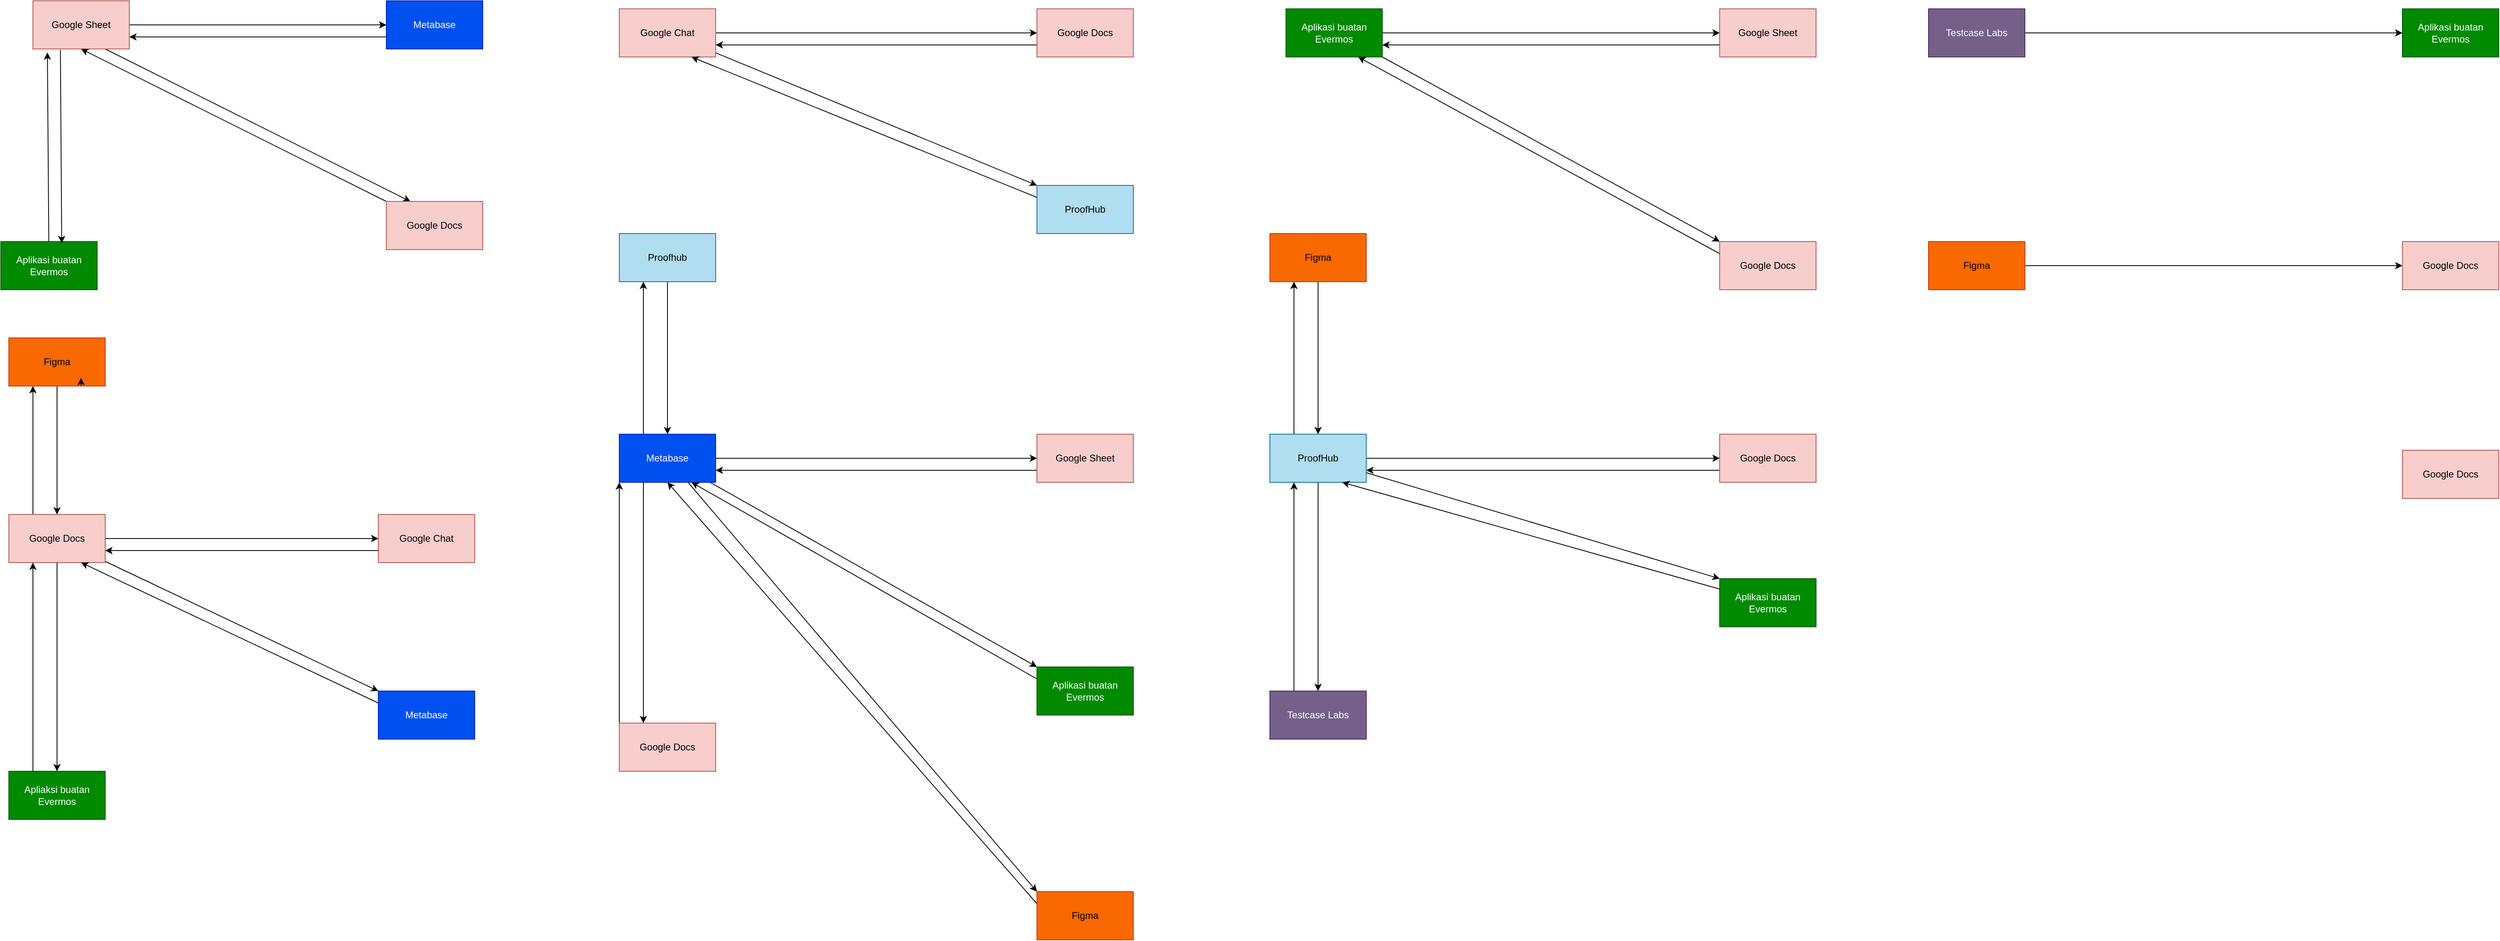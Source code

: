 <mxfile version="24.3.1" type="github">
  <diagram name="Page-1" id="E5z7_evESgjMb_As2ucQ">
    <mxGraphModel dx="1467" dy="723" grid="1" gridSize="10" guides="1" tooltips="1" connect="1" arrows="1" fold="1" page="1" pageScale="1" pageWidth="827" pageHeight="1169" math="0" shadow="0">
      <root>
        <mxCell id="0" />
        <mxCell id="1" parent="0" />
        <mxCell id="dNbxliVc7xj6Qj0FZMgo-4" value="" style="edgeStyle=orthogonalEdgeStyle;rounded=0;orthogonalLoop=1;jettySize=auto;html=1;" edge="1" parent="1" source="dNbxliVc7xj6Qj0FZMgo-1" target="dNbxliVc7xj6Qj0FZMgo-3">
          <mxGeometry relative="1" as="geometry" />
        </mxCell>
        <mxCell id="dNbxliVc7xj6Qj0FZMgo-11" style="edgeStyle=none;rounded=0;orthogonalLoop=1;jettySize=auto;html=1;entryX=0.25;entryY=0;entryDx=0;entryDy=0;exitX=0.75;exitY=1;exitDx=0;exitDy=0;" edge="1" parent="1" source="dNbxliVc7xj6Qj0FZMgo-1" target="dNbxliVc7xj6Qj0FZMgo-7">
          <mxGeometry relative="1" as="geometry" />
        </mxCell>
        <mxCell id="dNbxliVc7xj6Qj0FZMgo-1" value="Google Sheet" style="rounded=0;whiteSpace=wrap;html=1;fillColor=#f8cecc;strokeColor=#b85450;" vertex="1" parent="1">
          <mxGeometry x="180" y="40" width="120" height="60" as="geometry" />
        </mxCell>
        <mxCell id="dNbxliVc7xj6Qj0FZMgo-6" style="edgeStyle=orthogonalEdgeStyle;rounded=0;orthogonalLoop=1;jettySize=auto;html=1;entryX=1;entryY=0.75;entryDx=0;entryDy=0;" edge="1" parent="1" source="dNbxliVc7xj6Qj0FZMgo-3" target="dNbxliVc7xj6Qj0FZMgo-1">
          <mxGeometry relative="1" as="geometry">
            <Array as="points">
              <mxPoint x="540" y="85" />
              <mxPoint x="540" y="85" />
            </Array>
          </mxGeometry>
        </mxCell>
        <mxCell id="dNbxliVc7xj6Qj0FZMgo-3" value="Metabase" style="whiteSpace=wrap;html=1;rounded=0;fillColor=#0050ef;strokeColor=#001DBC;fontColor=#ffffff;" vertex="1" parent="1">
          <mxGeometry x="620" y="40" width="120" height="60" as="geometry" />
        </mxCell>
        <mxCell id="dNbxliVc7xj6Qj0FZMgo-8" style="rounded=0;orthogonalLoop=1;jettySize=auto;html=1;entryX=0.5;entryY=1;entryDx=0;entryDy=0;" edge="1" parent="1" source="dNbxliVc7xj6Qj0FZMgo-7" target="dNbxliVc7xj6Qj0FZMgo-1">
          <mxGeometry relative="1" as="geometry" />
        </mxCell>
        <mxCell id="dNbxliVc7xj6Qj0FZMgo-7" value="Google Docs" style="rounded=0;whiteSpace=wrap;html=1;fillColor=#f8cecc;strokeColor=#b85450;" vertex="1" parent="1">
          <mxGeometry x="620" y="290" width="120" height="60" as="geometry" />
        </mxCell>
        <mxCell id="dNbxliVc7xj6Qj0FZMgo-12" value="Aplikasi buatan Evermos" style="rounded=0;whiteSpace=wrap;html=1;fillColor=#008a00;strokeColor=#005700;fontColor=#ffffff;" vertex="1" parent="1">
          <mxGeometry x="140" y="340" width="120" height="60" as="geometry" />
        </mxCell>
        <mxCell id="dNbxliVc7xj6Qj0FZMgo-13" style="edgeStyle=none;rounded=0;orthogonalLoop=1;jettySize=auto;html=1;entryX=0.15;entryY=1.072;entryDx=0;entryDy=0;entryPerimeter=0;" edge="1" parent="1" source="dNbxliVc7xj6Qj0FZMgo-12" target="dNbxliVc7xj6Qj0FZMgo-1">
          <mxGeometry relative="1" as="geometry" />
        </mxCell>
        <mxCell id="dNbxliVc7xj6Qj0FZMgo-14" style="edgeStyle=none;rounded=0;orthogonalLoop=1;jettySize=auto;html=1;entryX=0.632;entryY=0.033;entryDx=0;entryDy=0;entryPerimeter=0;exitX=0.285;exitY=1.019;exitDx=0;exitDy=0;exitPerimeter=0;" edge="1" parent="1" source="dNbxliVc7xj6Qj0FZMgo-1" target="dNbxliVc7xj6Qj0FZMgo-12">
          <mxGeometry relative="1" as="geometry" />
        </mxCell>
        <mxCell id="dNbxliVc7xj6Qj0FZMgo-17" value="" style="edgeStyle=none;rounded=0;orthogonalLoop=1;jettySize=auto;html=1;" edge="1" parent="1" source="dNbxliVc7xj6Qj0FZMgo-15" target="dNbxliVc7xj6Qj0FZMgo-16">
          <mxGeometry relative="1" as="geometry" />
        </mxCell>
        <mxCell id="dNbxliVc7xj6Qj0FZMgo-21" style="edgeStyle=none;rounded=0;orthogonalLoop=1;jettySize=auto;html=1;entryX=0;entryY=0;entryDx=0;entryDy=0;" edge="1" parent="1" source="dNbxliVc7xj6Qj0FZMgo-15" target="dNbxliVc7xj6Qj0FZMgo-18">
          <mxGeometry relative="1" as="geometry" />
        </mxCell>
        <mxCell id="dNbxliVc7xj6Qj0FZMgo-27" value="" style="edgeStyle=none;rounded=0;orthogonalLoop=1;jettySize=auto;html=1;" edge="1" parent="1" source="dNbxliVc7xj6Qj0FZMgo-15" target="dNbxliVc7xj6Qj0FZMgo-26">
          <mxGeometry relative="1" as="geometry" />
        </mxCell>
        <mxCell id="dNbxliVc7xj6Qj0FZMgo-34" style="edgeStyle=none;rounded=0;orthogonalLoop=1;jettySize=auto;html=1;entryX=0.25;entryY=1;entryDx=0;entryDy=0;exitX=0.25;exitY=0;exitDx=0;exitDy=0;" edge="1" parent="1" source="dNbxliVc7xj6Qj0FZMgo-15" target="dNbxliVc7xj6Qj0FZMgo-29">
          <mxGeometry relative="1" as="geometry" />
        </mxCell>
        <mxCell id="dNbxliVc7xj6Qj0FZMgo-15" value="Google Docs" style="rounded=0;whiteSpace=wrap;html=1;fillColor=#f8cecc;strokeColor=#b85450;" vertex="1" parent="1">
          <mxGeometry x="150" y="680" width="120" height="60" as="geometry" />
        </mxCell>
        <mxCell id="dNbxliVc7xj6Qj0FZMgo-16" value="Google Chat" style="whiteSpace=wrap;html=1;fillColor=#f8cecc;strokeColor=#b85450;rounded=0;" vertex="1" parent="1">
          <mxGeometry x="610" y="680" width="120" height="60" as="geometry" />
        </mxCell>
        <mxCell id="dNbxliVc7xj6Qj0FZMgo-22" style="edgeStyle=none;rounded=0;orthogonalLoop=1;jettySize=auto;html=1;entryX=0.75;entryY=1;entryDx=0;entryDy=0;exitX=0;exitY=0.25;exitDx=0;exitDy=0;" edge="1" parent="1" source="dNbxliVc7xj6Qj0FZMgo-18" target="dNbxliVc7xj6Qj0FZMgo-15">
          <mxGeometry relative="1" as="geometry" />
        </mxCell>
        <mxCell id="dNbxliVc7xj6Qj0FZMgo-18" value="Metabase" style="whiteSpace=wrap;html=1;fillColor=#0050ef;strokeColor=#001DBC;rounded=0;fontColor=#ffffff;" vertex="1" parent="1">
          <mxGeometry x="610" y="900" width="120" height="60" as="geometry" />
        </mxCell>
        <mxCell id="dNbxliVc7xj6Qj0FZMgo-20" style="edgeStyle=none;rounded=0;orthogonalLoop=1;jettySize=auto;html=1;entryX=1;entryY=0.75;entryDx=0;entryDy=0;exitX=0;exitY=0.75;exitDx=0;exitDy=0;" edge="1" parent="1" source="dNbxliVc7xj6Qj0FZMgo-16" target="dNbxliVc7xj6Qj0FZMgo-15">
          <mxGeometry relative="1" as="geometry" />
        </mxCell>
        <mxCell id="dNbxliVc7xj6Qj0FZMgo-32" style="edgeStyle=none;rounded=0;orthogonalLoop=1;jettySize=auto;html=1;entryX=0.25;entryY=1;entryDx=0;entryDy=0;exitX=0.25;exitY=0;exitDx=0;exitDy=0;" edge="1" parent="1" source="dNbxliVc7xj6Qj0FZMgo-26" target="dNbxliVc7xj6Qj0FZMgo-15">
          <mxGeometry relative="1" as="geometry" />
        </mxCell>
        <mxCell id="dNbxliVc7xj6Qj0FZMgo-26" value="Apliaksi buatan Evermos" style="rounded=0;whiteSpace=wrap;html=1;fillColor=#008a00;strokeColor=#005700;fontColor=#ffffff;" vertex="1" parent="1">
          <mxGeometry x="150" y="1000" width="120" height="60" as="geometry" />
        </mxCell>
        <mxCell id="dNbxliVc7xj6Qj0FZMgo-33" style="edgeStyle=none;rounded=0;orthogonalLoop=1;jettySize=auto;html=1;entryX=0.5;entryY=0;entryDx=0;entryDy=0;" edge="1" parent="1" source="dNbxliVc7xj6Qj0FZMgo-29" target="dNbxliVc7xj6Qj0FZMgo-15">
          <mxGeometry relative="1" as="geometry" />
        </mxCell>
        <mxCell id="dNbxliVc7xj6Qj0FZMgo-29" value="Figma" style="rounded=0;whiteSpace=wrap;html=1;fillColor=#fa6800;strokeColor=#C73500;fontColor=#000000;" vertex="1" parent="1">
          <mxGeometry x="150" y="460" width="120" height="60" as="geometry" />
        </mxCell>
        <mxCell id="dNbxliVc7xj6Qj0FZMgo-37" value="" style="edgeStyle=none;rounded=0;orthogonalLoop=1;jettySize=auto;html=1;" edge="1" parent="1" source="dNbxliVc7xj6Qj0FZMgo-35" target="dNbxliVc7xj6Qj0FZMgo-36">
          <mxGeometry relative="1" as="geometry" />
        </mxCell>
        <mxCell id="dNbxliVc7xj6Qj0FZMgo-40" style="edgeStyle=none;rounded=0;orthogonalLoop=1;jettySize=auto;html=1;entryX=0;entryY=0;entryDx=0;entryDy=0;" edge="1" parent="1" source="dNbxliVc7xj6Qj0FZMgo-35" target="dNbxliVc7xj6Qj0FZMgo-38">
          <mxGeometry relative="1" as="geometry" />
        </mxCell>
        <mxCell id="dNbxliVc7xj6Qj0FZMgo-35" value="Google Chat" style="rounded=0;whiteSpace=wrap;html=1;fillColor=#f8cecc;strokeColor=#b85450;" vertex="1" parent="1">
          <mxGeometry x="910" y="50" width="120" height="60" as="geometry" />
        </mxCell>
        <mxCell id="dNbxliVc7xj6Qj0FZMgo-39" style="edgeStyle=none;rounded=0;orthogonalLoop=1;jettySize=auto;html=1;entryX=1;entryY=0.75;entryDx=0;entryDy=0;exitX=0;exitY=0.75;exitDx=0;exitDy=0;" edge="1" parent="1" source="dNbxliVc7xj6Qj0FZMgo-36" target="dNbxliVc7xj6Qj0FZMgo-35">
          <mxGeometry relative="1" as="geometry" />
        </mxCell>
        <mxCell id="dNbxliVc7xj6Qj0FZMgo-36" value="Google Docs" style="whiteSpace=wrap;html=1;fillColor=#f8cecc;strokeColor=#b85450;rounded=0;" vertex="1" parent="1">
          <mxGeometry x="1430" y="50" width="120" height="60" as="geometry" />
        </mxCell>
        <mxCell id="dNbxliVc7xj6Qj0FZMgo-41" style="edgeStyle=none;rounded=0;orthogonalLoop=1;jettySize=auto;html=1;entryX=0.75;entryY=1;entryDx=0;entryDy=0;exitX=0;exitY=0.25;exitDx=0;exitDy=0;" edge="1" parent="1" source="dNbxliVc7xj6Qj0FZMgo-38" target="dNbxliVc7xj6Qj0FZMgo-35">
          <mxGeometry relative="1" as="geometry" />
        </mxCell>
        <mxCell id="dNbxliVc7xj6Qj0FZMgo-38" value="ProofHub" style="whiteSpace=wrap;html=1;fillColor=#b1ddf0;strokeColor=#10739e;rounded=0;" vertex="1" parent="1">
          <mxGeometry x="1430" y="270" width="120" height="60" as="geometry" />
        </mxCell>
        <mxCell id="dNbxliVc7xj6Qj0FZMgo-44" style="edgeStyle=none;rounded=0;orthogonalLoop=1;jettySize=auto;html=1;entryX=0;entryY=0.5;entryDx=0;entryDy=0;" edge="1" parent="1" source="dNbxliVc7xj6Qj0FZMgo-42" target="dNbxliVc7xj6Qj0FZMgo-43">
          <mxGeometry relative="1" as="geometry" />
        </mxCell>
        <mxCell id="dNbxliVc7xj6Qj0FZMgo-47" style="edgeStyle=none;rounded=0;orthogonalLoop=1;jettySize=auto;html=1;entryX=0;entryY=0;entryDx=0;entryDy=0;" edge="1" parent="1" source="dNbxliVc7xj6Qj0FZMgo-42" target="dNbxliVc7xj6Qj0FZMgo-46">
          <mxGeometry relative="1" as="geometry" />
        </mxCell>
        <mxCell id="dNbxliVc7xj6Qj0FZMgo-50" style="edgeStyle=none;rounded=0;orthogonalLoop=1;jettySize=auto;html=1;entryX=0;entryY=0;entryDx=0;entryDy=0;" edge="1" parent="1" source="dNbxliVc7xj6Qj0FZMgo-42" target="dNbxliVc7xj6Qj0FZMgo-49">
          <mxGeometry relative="1" as="geometry" />
        </mxCell>
        <mxCell id="dNbxliVc7xj6Qj0FZMgo-59" style="edgeStyle=none;rounded=0;orthogonalLoop=1;jettySize=auto;html=1;entryX=0.25;entryY=1;entryDx=0;entryDy=0;exitX=0.25;exitY=0;exitDx=0;exitDy=0;" edge="1" parent="1" source="dNbxliVc7xj6Qj0FZMgo-42" target="dNbxliVc7xj6Qj0FZMgo-52">
          <mxGeometry relative="1" as="geometry" />
        </mxCell>
        <mxCell id="dNbxliVc7xj6Qj0FZMgo-42" value="Metabase" style="rounded=0;whiteSpace=wrap;html=1;fillColor=#0050ef;strokeColor=#001DBC;fontColor=#ffffff;" vertex="1" parent="1">
          <mxGeometry x="910" y="580" width="120" height="60" as="geometry" />
        </mxCell>
        <mxCell id="dNbxliVc7xj6Qj0FZMgo-45" style="edgeStyle=none;rounded=0;orthogonalLoop=1;jettySize=auto;html=1;entryX=1;entryY=0.75;entryDx=0;entryDy=0;exitX=0;exitY=0.75;exitDx=0;exitDy=0;" edge="1" parent="1" source="dNbxliVc7xj6Qj0FZMgo-43" target="dNbxliVc7xj6Qj0FZMgo-42">
          <mxGeometry relative="1" as="geometry" />
        </mxCell>
        <mxCell id="dNbxliVc7xj6Qj0FZMgo-43" value="Google Sheet" style="rounded=0;whiteSpace=wrap;html=1;fillColor=#f8cecc;strokeColor=#b85450;" vertex="1" parent="1">
          <mxGeometry x="1430" y="580" width="120" height="60" as="geometry" />
        </mxCell>
        <mxCell id="dNbxliVc7xj6Qj0FZMgo-48" style="edgeStyle=none;rounded=0;orthogonalLoop=1;jettySize=auto;html=1;entryX=0.75;entryY=1;entryDx=0;entryDy=0;exitX=0;exitY=0.25;exitDx=0;exitDy=0;" edge="1" parent="1" source="dNbxliVc7xj6Qj0FZMgo-46" target="dNbxliVc7xj6Qj0FZMgo-42">
          <mxGeometry relative="1" as="geometry" />
        </mxCell>
        <mxCell id="dNbxliVc7xj6Qj0FZMgo-46" value="Aplikasi buatan Evermos" style="rounded=0;whiteSpace=wrap;html=1;fillColor=#008a00;strokeColor=#005700;fontColor=#ffffff;" vertex="1" parent="1">
          <mxGeometry x="1430" y="870" width="120" height="60" as="geometry" />
        </mxCell>
        <mxCell id="dNbxliVc7xj6Qj0FZMgo-51" style="edgeStyle=none;rounded=0;orthogonalLoop=1;jettySize=auto;html=1;exitX=0;exitY=0.25;exitDx=0;exitDy=0;entryX=0.5;entryY=1;entryDx=0;entryDy=0;" edge="1" parent="1" source="dNbxliVc7xj6Qj0FZMgo-49" target="dNbxliVc7xj6Qj0FZMgo-42">
          <mxGeometry relative="1" as="geometry">
            <mxPoint x="970" y="650" as="targetPoint" />
          </mxGeometry>
        </mxCell>
        <mxCell id="dNbxliVc7xj6Qj0FZMgo-49" value="Figma" style="rounded=0;whiteSpace=wrap;html=1;fillColor=#fa6800;strokeColor=#C73500;fontColor=#000000;" vertex="1" parent="1">
          <mxGeometry x="1430" y="1150" width="120" height="60" as="geometry" />
        </mxCell>
        <mxCell id="dNbxliVc7xj6Qj0FZMgo-58" style="edgeStyle=none;rounded=0;orthogonalLoop=1;jettySize=auto;html=1;entryX=0.5;entryY=0;entryDx=0;entryDy=0;" edge="1" parent="1" source="dNbxliVc7xj6Qj0FZMgo-52" target="dNbxliVc7xj6Qj0FZMgo-42">
          <mxGeometry relative="1" as="geometry" />
        </mxCell>
        <mxCell id="dNbxliVc7xj6Qj0FZMgo-52" value="Proofhub" style="rounded=0;whiteSpace=wrap;html=1;fillColor=#b1ddf0;strokeColor=#10739e;" vertex="1" parent="1">
          <mxGeometry x="910" y="330" width="120" height="60" as="geometry" />
        </mxCell>
        <mxCell id="dNbxliVc7xj6Qj0FZMgo-57" style="edgeStyle=none;rounded=0;orthogonalLoop=1;jettySize=auto;html=1;entryX=0;entryY=1;entryDx=0;entryDy=0;exitX=0;exitY=0;exitDx=0;exitDy=0;" edge="1" parent="1" source="dNbxliVc7xj6Qj0FZMgo-53" target="dNbxliVc7xj6Qj0FZMgo-42">
          <mxGeometry relative="1" as="geometry" />
        </mxCell>
        <mxCell id="dNbxliVc7xj6Qj0FZMgo-53" value="Google Docs" style="rounded=0;whiteSpace=wrap;html=1;fillColor=#f8cecc;strokeColor=#b85450;" vertex="1" parent="1">
          <mxGeometry x="910" y="940" width="120" height="60" as="geometry" />
        </mxCell>
        <mxCell id="dNbxliVc7xj6Qj0FZMgo-55" style="edgeStyle=none;rounded=0;orthogonalLoop=1;jettySize=auto;html=1;entryX=0.25;entryY=0;entryDx=0;entryDy=0;exitX=0.25;exitY=1;exitDx=0;exitDy=0;" edge="1" parent="1" source="dNbxliVc7xj6Qj0FZMgo-42" target="dNbxliVc7xj6Qj0FZMgo-53">
          <mxGeometry relative="1" as="geometry" />
        </mxCell>
        <mxCell id="dNbxliVc7xj6Qj0FZMgo-62" value="" style="edgeStyle=none;rounded=0;orthogonalLoop=1;jettySize=auto;html=1;" edge="1" parent="1" source="dNbxliVc7xj6Qj0FZMgo-60" target="dNbxliVc7xj6Qj0FZMgo-61">
          <mxGeometry relative="1" as="geometry" />
        </mxCell>
        <mxCell id="dNbxliVc7xj6Qj0FZMgo-65" style="edgeStyle=none;rounded=0;orthogonalLoop=1;jettySize=auto;html=1;entryX=0;entryY=0;entryDx=0;entryDy=0;exitX=1;exitY=1;exitDx=0;exitDy=0;" edge="1" parent="1" source="dNbxliVc7xj6Qj0FZMgo-60" target="dNbxliVc7xj6Qj0FZMgo-63">
          <mxGeometry relative="1" as="geometry">
            <mxPoint x="1860" y="100" as="sourcePoint" />
          </mxGeometry>
        </mxCell>
        <mxCell id="dNbxliVc7xj6Qj0FZMgo-60" value="Aplikasi buatan Evermos" style="rounded=0;whiteSpace=wrap;html=1;fillColor=#008a00;strokeColor=#005700;fontColor=#ffffff;" vertex="1" parent="1">
          <mxGeometry x="1740" y="50" width="120" height="60" as="geometry" />
        </mxCell>
        <mxCell id="dNbxliVc7xj6Qj0FZMgo-64" style="edgeStyle=none;rounded=0;orthogonalLoop=1;jettySize=auto;html=1;entryX=1;entryY=0.75;entryDx=0;entryDy=0;exitX=0;exitY=0.75;exitDx=0;exitDy=0;" edge="1" parent="1" source="dNbxliVc7xj6Qj0FZMgo-61" target="dNbxliVc7xj6Qj0FZMgo-60">
          <mxGeometry relative="1" as="geometry" />
        </mxCell>
        <mxCell id="dNbxliVc7xj6Qj0FZMgo-61" value="Google Sheet" style="whiteSpace=wrap;html=1;fillColor=#f8cecc;strokeColor=#b85450;rounded=0;" vertex="1" parent="1">
          <mxGeometry x="2280" y="50" width="120" height="60" as="geometry" />
        </mxCell>
        <mxCell id="dNbxliVc7xj6Qj0FZMgo-66" style="edgeStyle=none;rounded=0;orthogonalLoop=1;jettySize=auto;html=1;entryX=0.75;entryY=1;entryDx=0;entryDy=0;exitX=0;exitY=0.25;exitDx=0;exitDy=0;" edge="1" parent="1" source="dNbxliVc7xj6Qj0FZMgo-63" target="dNbxliVc7xj6Qj0FZMgo-60">
          <mxGeometry relative="1" as="geometry" />
        </mxCell>
        <mxCell id="dNbxliVc7xj6Qj0FZMgo-63" value="Google Docs" style="whiteSpace=wrap;html=1;fillColor=#f8cecc;strokeColor=#b85450;rounded=0;" vertex="1" parent="1">
          <mxGeometry x="2280" y="340" width="120" height="60" as="geometry" />
        </mxCell>
        <mxCell id="dNbxliVc7xj6Qj0FZMgo-69" value="" style="edgeStyle=none;rounded=0;orthogonalLoop=1;jettySize=auto;html=1;" edge="1" parent="1" source="dNbxliVc7xj6Qj0FZMgo-67" target="dNbxliVc7xj6Qj0FZMgo-68">
          <mxGeometry relative="1" as="geometry" />
        </mxCell>
        <mxCell id="dNbxliVc7xj6Qj0FZMgo-73" style="edgeStyle=none;rounded=0;orthogonalLoop=1;jettySize=auto;html=1;entryX=0;entryY=0;entryDx=0;entryDy=0;" edge="1" parent="1" source="dNbxliVc7xj6Qj0FZMgo-67" target="dNbxliVc7xj6Qj0FZMgo-70">
          <mxGeometry relative="1" as="geometry" />
        </mxCell>
        <mxCell id="dNbxliVc7xj6Qj0FZMgo-75" style="edgeStyle=none;rounded=0;orthogonalLoop=1;jettySize=auto;html=1;" edge="1" parent="1" source="dNbxliVc7xj6Qj0FZMgo-67" target="dNbxliVc7xj6Qj0FZMgo-74">
          <mxGeometry relative="1" as="geometry" />
        </mxCell>
        <mxCell id="dNbxliVc7xj6Qj0FZMgo-83" style="edgeStyle=none;rounded=0;orthogonalLoop=1;jettySize=auto;html=1;entryX=0.25;entryY=1;entryDx=0;entryDy=0;exitX=0.25;exitY=0;exitDx=0;exitDy=0;" edge="1" parent="1" source="dNbxliVc7xj6Qj0FZMgo-67" target="dNbxliVc7xj6Qj0FZMgo-81">
          <mxGeometry relative="1" as="geometry" />
        </mxCell>
        <mxCell id="dNbxliVc7xj6Qj0FZMgo-67" value="ProofHub" style="rounded=0;whiteSpace=wrap;html=1;fillColor=#b1ddf0;strokeColor=#10739e;" vertex="1" parent="1">
          <mxGeometry x="1720" y="580" width="120" height="60" as="geometry" />
        </mxCell>
        <mxCell id="dNbxliVc7xj6Qj0FZMgo-71" style="edgeStyle=none;rounded=0;orthogonalLoop=1;jettySize=auto;html=1;entryX=1;entryY=0.75;entryDx=0;entryDy=0;exitX=0;exitY=0.75;exitDx=0;exitDy=0;" edge="1" parent="1" source="dNbxliVc7xj6Qj0FZMgo-68" target="dNbxliVc7xj6Qj0FZMgo-67">
          <mxGeometry relative="1" as="geometry" />
        </mxCell>
        <mxCell id="dNbxliVc7xj6Qj0FZMgo-68" value="Google Docs" style="whiteSpace=wrap;html=1;fillColor=#f8cecc;strokeColor=#b85450;rounded=0;" vertex="1" parent="1">
          <mxGeometry x="2280" y="580" width="120" height="60" as="geometry" />
        </mxCell>
        <mxCell id="dNbxliVc7xj6Qj0FZMgo-72" style="edgeStyle=none;rounded=0;orthogonalLoop=1;jettySize=auto;html=1;entryX=0.75;entryY=1;entryDx=0;entryDy=0;" edge="1" parent="1" source="dNbxliVc7xj6Qj0FZMgo-70" target="dNbxliVc7xj6Qj0FZMgo-67">
          <mxGeometry relative="1" as="geometry" />
        </mxCell>
        <mxCell id="dNbxliVc7xj6Qj0FZMgo-70" value="Aplikasi buatan Evermos" style="whiteSpace=wrap;html=1;fillColor=#008a00;strokeColor=#005700;rounded=0;fontColor=#ffffff;" vertex="1" parent="1">
          <mxGeometry x="2280" y="760" width="120" height="60" as="geometry" />
        </mxCell>
        <mxCell id="dNbxliVc7xj6Qj0FZMgo-76" style="edgeStyle=none;rounded=0;orthogonalLoop=1;jettySize=auto;html=1;entryX=0.25;entryY=1;entryDx=0;entryDy=0;exitX=0.25;exitY=0;exitDx=0;exitDy=0;" edge="1" parent="1" source="dNbxliVc7xj6Qj0FZMgo-74" target="dNbxliVc7xj6Qj0FZMgo-67">
          <mxGeometry relative="1" as="geometry">
            <mxPoint x="1760" y="650" as="targetPoint" />
          </mxGeometry>
        </mxCell>
        <mxCell id="dNbxliVc7xj6Qj0FZMgo-74" value="Testcase Labs" style="whiteSpace=wrap;html=1;fillColor=#76608a;strokeColor=#432D57;rounded=0;fontColor=#ffffff;" vertex="1" parent="1">
          <mxGeometry x="1720" y="900" width="120" height="60" as="geometry" />
        </mxCell>
        <mxCell id="dNbxliVc7xj6Qj0FZMgo-79" value="" style="edgeStyle=none;rounded=0;orthogonalLoop=1;jettySize=auto;html=1;" edge="1" parent="1" source="dNbxliVc7xj6Qj0FZMgo-77" target="dNbxliVc7xj6Qj0FZMgo-78">
          <mxGeometry relative="1" as="geometry" />
        </mxCell>
        <mxCell id="dNbxliVc7xj6Qj0FZMgo-77" value="Testcase Labs" style="whiteSpace=wrap;html=1;fillColor=#76608a;strokeColor=#432D57;rounded=0;fontColor=#ffffff;" vertex="1" parent="1">
          <mxGeometry x="2540" y="50" width="120" height="60" as="geometry" />
        </mxCell>
        <mxCell id="dNbxliVc7xj6Qj0FZMgo-78" value="Aplikasi buatan Evermos" style="whiteSpace=wrap;html=1;fillColor=#008a00;strokeColor=#005700;rounded=0;fontColor=#ffffff;" vertex="1" parent="1">
          <mxGeometry x="3130" y="50" width="120" height="60" as="geometry" />
        </mxCell>
        <mxCell id="dNbxliVc7xj6Qj0FZMgo-85" value="" style="edgeStyle=none;rounded=0;orthogonalLoop=1;jettySize=auto;html=1;" edge="1" parent="1" source="dNbxliVc7xj6Qj0FZMgo-80" target="dNbxliVc7xj6Qj0FZMgo-84">
          <mxGeometry relative="1" as="geometry" />
        </mxCell>
        <mxCell id="dNbxliVc7xj6Qj0FZMgo-80" value="Figma" style="whiteSpace=wrap;html=1;fillColor=#fa6800;strokeColor=#C73500;rounded=0;fontColor=#000000;" vertex="1" parent="1">
          <mxGeometry x="2540" y="340" width="120" height="60" as="geometry" />
        </mxCell>
        <mxCell id="dNbxliVc7xj6Qj0FZMgo-82" style="edgeStyle=none;rounded=0;orthogonalLoop=1;jettySize=auto;html=1;" edge="1" parent="1" source="dNbxliVc7xj6Qj0FZMgo-81" target="dNbxliVc7xj6Qj0FZMgo-67">
          <mxGeometry relative="1" as="geometry" />
        </mxCell>
        <mxCell id="dNbxliVc7xj6Qj0FZMgo-81" value="Figma" style="rounded=0;whiteSpace=wrap;html=1;fillColor=#fa6800;strokeColor=#C73500;fontColor=#000000;" vertex="1" parent="1">
          <mxGeometry x="1720" y="330" width="120" height="60" as="geometry" />
        </mxCell>
        <mxCell id="dNbxliVc7xj6Qj0FZMgo-84" value="Google Docs" style="whiteSpace=wrap;html=1;fillColor=#f8cecc;strokeColor=#b85450;rounded=0;" vertex="1" parent="1">
          <mxGeometry x="3130" y="340" width="120" height="60" as="geometry" />
        </mxCell>
        <mxCell id="dNbxliVc7xj6Qj0FZMgo-86" value="Google Docs" style="whiteSpace=wrap;html=1;fillColor=#f8cecc;strokeColor=#b85450;rounded=0;" vertex="1" parent="1">
          <mxGeometry x="3130" y="600" width="120" height="60" as="geometry" />
        </mxCell>
        <mxCell id="dNbxliVc7xj6Qj0FZMgo-88" style="edgeStyle=none;rounded=0;orthogonalLoop=1;jettySize=auto;html=1;exitX=0.75;exitY=1;exitDx=0;exitDy=0;entryX=0.749;entryY=0.833;entryDx=0;entryDy=0;entryPerimeter=0;" edge="1" parent="1" source="dNbxliVc7xj6Qj0FZMgo-29" target="dNbxliVc7xj6Qj0FZMgo-29">
          <mxGeometry relative="1" as="geometry" />
        </mxCell>
      </root>
    </mxGraphModel>
  </diagram>
</mxfile>

